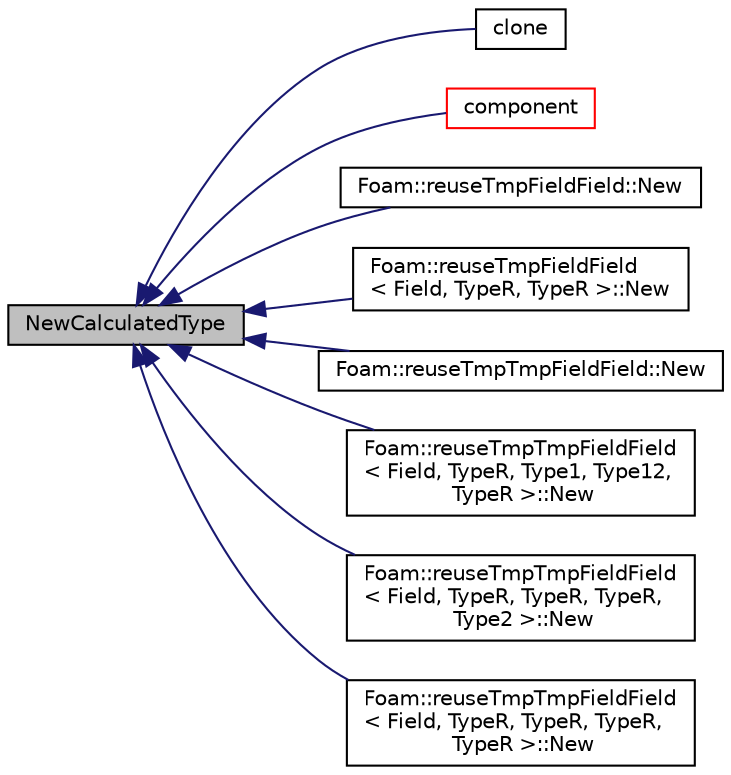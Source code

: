 digraph "NewCalculatedType"
{
  bgcolor="transparent";
  edge [fontname="Helvetica",fontsize="10",labelfontname="Helvetica",labelfontsize="10"];
  node [fontname="Helvetica",fontsize="10",shape=record];
  rankdir="LR";
  Node1 [label="NewCalculatedType",height=0.2,width=0.4,color="black", fillcolor="grey75", style="filled", fontcolor="black"];
  Node1 -> Node2 [dir="back",color="midnightblue",fontsize="10",style="solid",fontname="Helvetica"];
  Node2 [label="clone",height=0.2,width=0.4,color="black",URL="$a00768.html#a22bd28fd887dbfaf5bf69be76a1580c0",tooltip="Clone. "];
  Node1 -> Node3 [dir="back",color="midnightblue",fontsize="10",style="solid",fontname="Helvetica"];
  Node3 [label="component",height=0.2,width=0.4,color="red",URL="$a00768.html#ad3dc737144afe075d95775d8e8ba6fb1",tooltip="Return a component field of the field. "];
  Node1 -> Node4 [dir="back",color="midnightblue",fontsize="10",style="solid",fontname="Helvetica"];
  Node4 [label="Foam::reuseTmpFieldField::New",height=0.2,width=0.4,color="black",URL="$a02227.html#ae5826131372df1dc4d9cc68d195ea4d8"];
  Node1 -> Node5 [dir="back",color="midnightblue",fontsize="10",style="solid",fontname="Helvetica"];
  Node5 [label="Foam::reuseTmpFieldField\l\< Field, TypeR, TypeR \>::New",height=0.2,width=0.4,color="black",URL="$a02228.html#ad2dd157e3fab393550651b5853c85bb8"];
  Node1 -> Node6 [dir="back",color="midnightblue",fontsize="10",style="solid",fontname="Helvetica"];
  Node6 [label="Foam::reuseTmpTmpFieldField::New",height=0.2,width=0.4,color="black",URL="$a02239.html#ae452ce0e9ba552f9e76ca2d339b497ff"];
  Node1 -> Node7 [dir="back",color="midnightblue",fontsize="10",style="solid",fontname="Helvetica"];
  Node7 [label="Foam::reuseTmpTmpFieldField\l\< Field, TypeR, Type1, Type12,\l TypeR \>::New",height=0.2,width=0.4,color="black",URL="$a02240.html#a3791848bd25e0788a9878b2be4522f78"];
  Node1 -> Node8 [dir="back",color="midnightblue",fontsize="10",style="solid",fontname="Helvetica"];
  Node8 [label="Foam::reuseTmpTmpFieldField\l\< Field, TypeR, TypeR, TypeR,\l Type2 \>::New",height=0.2,width=0.4,color="black",URL="$a02241.html#a679c906341d1ac5cf406d0eae7ef8831"];
  Node1 -> Node9 [dir="back",color="midnightblue",fontsize="10",style="solid",fontname="Helvetica"];
  Node9 [label="Foam::reuseTmpTmpFieldField\l\< Field, TypeR, TypeR, TypeR,\l TypeR \>::New",height=0.2,width=0.4,color="black",URL="$a02242.html#a6ee5a7701b26dab2c1cb52764bc5ce6c"];
}

